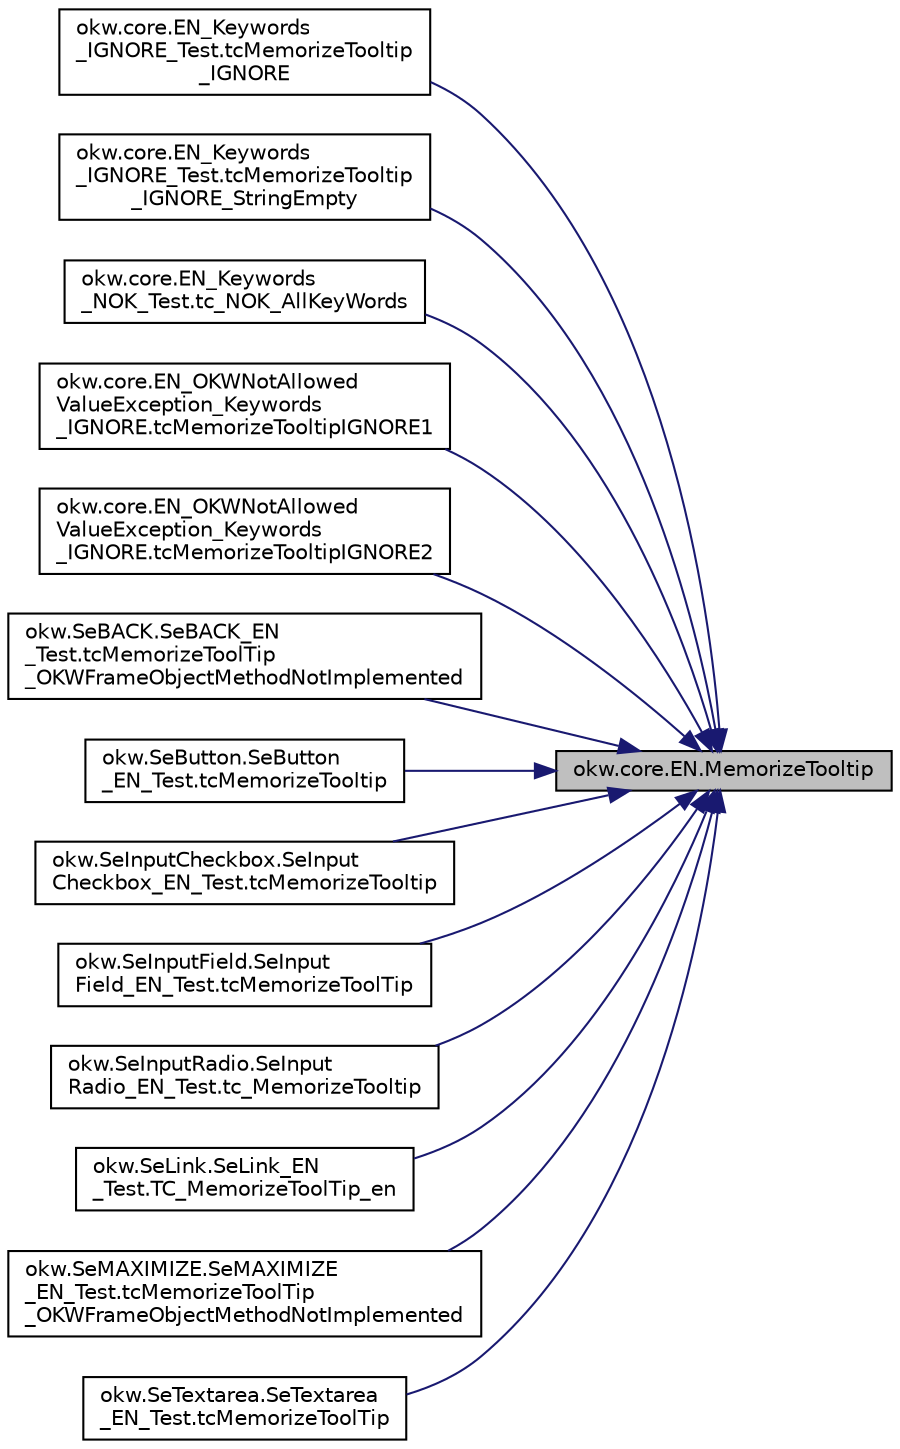 digraph "okw.core.EN.MemorizeTooltip"
{
 // INTERACTIVE_SVG=YES
 // LATEX_PDF_SIZE
  edge [fontname="Helvetica",fontsize="10",labelfontname="Helvetica",labelfontsize="10"];
  node [fontname="Helvetica",fontsize="10",shape=record];
  rankdir="RL";
  Node1272 [label="okw.core.EN.MemorizeTooltip",height=0.2,width=0.4,color="black", fillcolor="grey75", style="filled", fontcolor="black",tooltip="Dokumentiert den Tooltip-Text (Kurzinformation) des gegebenen Objekts."];
  Node1272 -> Node1273 [dir="back",color="midnightblue",fontsize="10",style="solid",fontname="Helvetica"];
  Node1273 [label="okw.core.EN_Keywords\l_IGNORE_Test.tcMemorizeTooltip\l_IGNORE",height=0.2,width=0.4,color="black", fillcolor="white", style="filled",URL="$classokw_1_1core_1_1_e_n___keywords___i_g_n_o_r_e___test.html#a7facb8d1335211bcf071b3d6259aed66",tooltip=" "];
  Node1272 -> Node1274 [dir="back",color="midnightblue",fontsize="10",style="solid",fontname="Helvetica"];
  Node1274 [label="okw.core.EN_Keywords\l_IGNORE_Test.tcMemorizeTooltip\l_IGNORE_StringEmpty",height=0.2,width=0.4,color="black", fillcolor="white", style="filled",URL="$classokw_1_1core_1_1_e_n___keywords___i_g_n_o_r_e___test.html#afbdb2fb5c779c7b4e28889ca25eefc89",tooltip=" "];
  Node1272 -> Node1275 [dir="back",color="midnightblue",fontsize="10",style="solid",fontname="Helvetica"];
  Node1275 [label="okw.core.EN_Keywords\l_NOK_Test.tc_NOK_AllKeyWords",height=0.2,width=0.4,color="black", fillcolor="white", style="filled",URL="$classokw_1_1core_1_1_e_n___keywords___n_o_k___test.html#a81a960a2341dfb0e27da7871291c84dc",tooltip="Prüft methoden aufruf für einen einfachen Click."];
  Node1272 -> Node1276 [dir="back",color="midnightblue",fontsize="10",style="solid",fontname="Helvetica"];
  Node1276 [label="okw.core.EN_OKWNotAllowed\lValueException_Keywords\l_IGNORE.tcMemorizeTooltipIGNORE1",height=0.2,width=0.4,color="black", fillcolor="white", style="filled",URL="$classokw_1_1core_1_1_e_n___o_k_w_not_allowed_value_exception___keywords___i_g_n_o_r_e.html#a06035280715d3165c7d36bd6cb226724",tooltip="Prüft ob \"${IGNORE} \" die Ausnahme okw.exceptions.OKWNotAllowedValueException auslöst."];
  Node1272 -> Node1277 [dir="back",color="midnightblue",fontsize="10",style="solid",fontname="Helvetica"];
  Node1277 [label="okw.core.EN_OKWNotAllowed\lValueException_Keywords\l_IGNORE.tcMemorizeTooltipIGNORE2",height=0.2,width=0.4,color="black", fillcolor="white", style="filled",URL="$classokw_1_1core_1_1_e_n___o_k_w_not_allowed_value_exception___keywords___i_g_n_o_r_e.html#a302a83a0ef7e26e6cf791fc49ffd5b45",tooltip="Prüft ob \"\"${IGNORE}${TCN}\" die Ausnahme okw.exceptions.OKWNotAllowedValueException auslöst."];
  Node1272 -> Node1278 [dir="back",color="midnightblue",fontsize="10",style="solid",fontname="Helvetica"];
  Node1278 [label="okw.SeBACK.SeBACK_EN\l_Test.tcMemorizeToolTip\l_OKWFrameObjectMethodNotImplemented",height=0.2,width=0.4,color="black", fillcolor="white", style="filled",URL="$classokw_1_1_se_b_a_c_k_1_1_se_b_a_c_k___e_n___test.html#ad2229251534ee34b11fbdb2f61475060",tooltip="Teste das Schlüsselwort MemorizeTooltip( FN, MemKey ) eines SeBACK Prüfen."];
  Node1272 -> Node1279 [dir="back",color="midnightblue",fontsize="10",style="solid",fontname="Helvetica"];
  Node1279 [label="okw.SeButton.SeButton\l_EN_Test.tcMemorizeTooltip",height=0.2,width=0.4,color="black", fillcolor="white", style="filled",URL="$classokw_1_1_se_button_1_1_se_button___e_n___test.html#ab5f86f97a634753914c8c2b08b155a05",tooltip="Test des Schlüsselwortes MemorizeTooltip für den GUI-Adapter SeButton."];
  Node1272 -> Node1280 [dir="back",color="midnightblue",fontsize="10",style="solid",fontname="Helvetica"];
  Node1280 [label="okw.SeInputCheckbox.SeInput\lCheckbox_EN_Test.tcMemorizeTooltip",height=0.2,width=0.4,color="black", fillcolor="white", style="filled",URL="$classokw_1_1_se_input_checkbox_1_1_se_input_checkbox___e_n___test.html#afafdab11ea44117d916cdcaba9d30cce",tooltip="Speichert ob ein vorhandenes objekt existiert."];
  Node1272 -> Node1281 [dir="back",color="midnightblue",fontsize="10",style="solid",fontname="Helvetica"];
  Node1281 [label="okw.SeInputField.SeInput\lField_EN_Test.tcMemorizeToolTip",height=0.2,width=0.4,color="black", fillcolor="white", style="filled",URL="$classokw_1_1_se_input_field_1_1_se_input_field___e_n___test.html#ab6cc18cf0a879e094db1b03150a0d270",tooltip="Teste das Schlüsselwort MemorizeTooltip( FN, MemKey ) eines SeInputText Prüfen."];
  Node1272 -> Node1282 [dir="back",color="midnightblue",fontsize="10",style="solid",fontname="Helvetica"];
  Node1282 [label="okw.SeInputRadio.SeInput\lRadio_EN_Test.tc_MemorizeTooltip",height=0.2,width=0.4,color="black", fillcolor="white", style="filled",URL="$classokw_1_1_se_input_radio_1_1_se_input_radio___e_n___test.html#a7b83c595bca49f4d2a2d73f59d20a3cc",tooltip="Test des Schlüsselwortes MemorizeTooltip für den GUI-Adapter SeInputRadio."];
  Node1272 -> Node1283 [dir="back",color="midnightblue",fontsize="10",style="solid",fontname="Helvetica"];
  Node1283 [label="okw.SeLink.SeLink_EN\l_Test.TC_MemorizeToolTip_en",height=0.2,width=0.4,color="black", fillcolor="white", style="filled",URL="$classokw_1_1_se_link_1_1_se_link___e_n___test.html#ad88f4d017f1a55ad12f9ffc5ed0ab336",tooltip="Prüft die Methode SeLink.MemorizeToolTip."];
  Node1272 -> Node1284 [dir="back",color="midnightblue",fontsize="10",style="solid",fontname="Helvetica"];
  Node1284 [label="okw.SeMAXIMIZE.SeMAXIMIZE\l_EN_Test.tcMemorizeToolTip\l_OKWFrameObjectMethodNotImplemented",height=0.2,width=0.4,color="black", fillcolor="white", style="filled",URL="$classokw_1_1_se_m_a_x_i_m_i_z_e_1_1_se_m_a_x_i_m_i_z_e___e_n___test.html#af4938a919823e6fff5ac50da7d5c3bb2",tooltip="Teste das Schlüsselwort MemorizeTooltip( FN, MemKey ) eines SeMAXIMIZE Prüfen."];
  Node1272 -> Node1285 [dir="back",color="midnightblue",fontsize="10",style="solid",fontname="Helvetica"];
  Node1285 [label="okw.SeTextarea.SeTextarea\l_EN_Test.tcMemorizeToolTip",height=0.2,width=0.4,color="black", fillcolor="white", style="filled",URL="$classokw_1_1_se_textarea_1_1_se_textarea___e_n___test.html#a79462f3249f85eed6274beabda697a1c",tooltip="Testet das Schlüsselwort MemorizeToolTip( FN, MemKey ) eines SeInputText Prüfen."];
}
